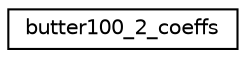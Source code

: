 digraph "Graphical Class Hierarchy"
{
 // INTERACTIVE_SVG=YES
  edge [fontname="Helvetica",fontsize="10",labelfontname="Helvetica",labelfontsize="10"];
  node [fontname="Helvetica",fontsize="10",shape=record];
  rankdir="LR";
  Node1 [label="butter100_2_coeffs",height=0.2,width=0.4,color="black", fillcolor="white", style="filled",URL="$structbutter100__2__coeffs.html"];
}
